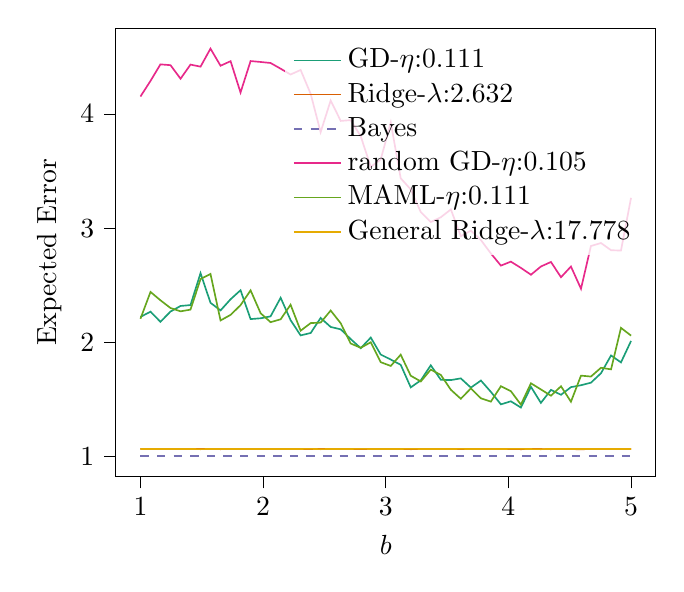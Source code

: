 % This file was created with tikzplotlib v0.10.1.
\begin{tikzpicture}

\definecolor{chocolate217952}{RGB}{217,95,2}
\definecolor{darkcyan27158119}{RGB}{27,158,119}
\definecolor{darkgray176}{RGB}{176,176,176}
\definecolor{deeppink23141138}{RGB}{231,41,138}
\definecolor{lightslategray117112179}{RGB}{117,112,179}
\definecolor{olivedrab10216630}{RGB}{102,166,30}
\definecolor{orange2301712}{RGB}{230,171,2}

\begin{axis}[
legend cell align={left},
legend style={fill opacity=0.8, draw opacity=1, text opacity=1, draw=none},
tick align=outside,
tick pos=left,
x grid style={darkgray176},
xlabel={\(\displaystyle b\)},
xmin=0.8, xmax=5.2,
xtick style={color=black},
y grid style={darkgray176},
ylabel={Expected Error},
ymin=0.821, ymax=4.753,
ytick style={color=black}
]
\addplot [semithick, darkcyan27158119]
table {%
1 2.221
1.082 2.267
1.163 2.178
1.245 2.268
1.327 2.317
1.408 2.325
1.49 2.605
1.571 2.345
1.653 2.278
1.735 2.376
1.816 2.455
1.898 2.202
1.98 2.209
2.061 2.226
2.143 2.389
2.224 2.193
2.306 2.059
2.388 2.08
2.469 2.212
2.551 2.133
2.633 2.112
2.714 2.027
2.796 1.947
2.878 2.04
2.959 1.891
3.041 1.847
3.122 1.801
3.204 1.603
3.286 1.665
3.367 1.797
3.449 1.67
3.531 1.667
3.612 1.682
3.694 1.601
3.776 1.663
3.857 1.564
3.939 1.454
4.02 1.481
4.102 1.426
4.184 1.608
4.265 1.467
4.347 1.581
4.429 1.538
4.51 1.605
4.592 1.622
4.673 1.644
4.755 1.727
4.837 1.883
4.918 1.822
5 2.01
};
\addlegendentry{GD-$\eta$:0.111}
\addplot [semithick, chocolate217952]
table {%
1 1.064
1.082 1.063
1.163 1.064
1.245 1.062
1.327 1.062
1.408 1.062
1.49 1.062
1.571 1.063
1.653 1.061
1.735 1.063
1.816 1.063
1.898 1.062
1.98 1.063
2.061 1.062
2.143 1.064
2.224 1.062
2.306 1.063
2.388 1.062
2.469 1.062
2.551 1.062
2.633 1.063
2.714 1.063
2.796 1.062
2.878 1.064
2.959 1.062
3.041 1.062
3.122 1.064
3.204 1.061
3.286 1.062
3.367 1.064
3.449 1.062
3.531 1.062
3.612 1.063
3.694 1.062
3.776 1.063
3.857 1.063
3.939 1.064
4.02 1.062
4.102 1.061
4.184 1.062
4.265 1.062
4.347 1.061
4.429 1.064
4.51 1.062
4.592 1.06
4.673 1.063
4.755 1.062
4.837 1.063
4.918 1.063
5 1.063
};
\addlegendentry{Ridge-$\lambda$:2.632}
\addplot [semithick, lightslategray117112179, dashed]
table {%
1 1.0
1.082 1.0
1.163 1.0
1.245 1.0
1.327 1.0
1.408 1.0
1.49 1.0
1.571 1.0
1.653 1.0
1.735 1.0
1.816 1.0
1.898 1.0
1.98 1.0
2.061 1.0
2.143 1.0
2.224 1.0
2.306 1.0
2.388 1.0
2.469 1.0
2.551 1.0
2.633 1.0
2.714 1.0
2.796 1.0
2.878 1.0
2.959 1.0
3.041 1.0
3.122 1.0
3.204 1.0
3.286 1.0
3.367 1.0
3.449 1.0
3.531 1.0
3.612 1.0
3.694 1.0
3.776 1.0
3.857 1.0
3.939 1.0
4.02 1.0
4.102 1.0
4.184 1.0
4.265 1.0
4.347 1.0
4.429 1.0
4.51 1.0
4.592 1.0
4.673 1.0
4.755 1.0
4.837 1.0
4.918 1.0
5 1.0
};
\addlegendentry{Bayes}
\addplot [semithick, deeppink23141138]
table {%
1 4.154
1.082 4.291
1.163 4.436
1.245 4.429
1.327 4.31
1.408 4.434
1.49 4.416
1.571 4.574
1.653 4.424
1.735 4.464
1.816 4.189
1.898 4.465
1.98 4.457
2.061 4.448
2.143 4.398
2.224 4.347
2.306 4.387
2.388 4.177
2.469 3.841
2.551 4.119
2.633 3.94
2.714 3.947
2.796 3.806
2.878 3.537
2.959 3.602
3.041 3.926
3.122 3.437
3.204 3.339
3.286 3.14
3.367 3.053
3.449 3.095
3.531 3.164
3.612 2.929
3.694 2.978
3.776 2.895
3.857 2.778
3.939 2.671
4.02 2.706
4.102 2.651
4.184 2.591
4.265 2.663
4.347 2.703
4.429 2.569
4.51 2.663
4.592 2.468
4.673 2.843
4.755 2.869
4.837 2.806
4.918 2.803
5 3.265
};
\addlegendentry{random GD-$\eta$:0.105}
\addplot [semithick, olivedrab10216630]
table {%
1 2.205
1.082 2.44
1.163 2.367
1.245 2.299
1.327 2.27
1.408 2.285
1.49 2.553
1.571 2.598
1.653 2.19
1.735 2.239
1.816 2.324
1.898 2.454
1.98 2.253
2.061 2.175
2.143 2.2
2.224 2.328
2.306 2.1
2.388 2.167
2.469 2.171
2.551 2.277
2.633 2.165
2.714 1.988
2.796 1.95
2.878 1.999
2.959 1.824
3.041 1.791
3.122 1.89
3.204 1.705
3.286 1.655
3.367 1.759
3.449 1.712
3.531 1.582
3.612 1.503
3.694 1.594
3.776 1.507
3.857 1.478
3.939 1.613
4.02 1.57
4.102 1.452
4.184 1.639
4.265 1.585
4.347 1.53
4.429 1.613
4.51 1.477
4.592 1.706
4.673 1.698
4.755 1.775
4.837 1.761
4.918 2.125
5 2.057
};
\addlegendentry{MAML-$\eta$:0.111}
\addplot [semithick, orange2301712]
table {%
1 1.062
1.082 1.062
1.163 1.062
1.245 1.063
1.327 1.062
1.408 1.063
1.49 1.061
1.571 1.063
1.653 1.063
1.735 1.063
1.816 1.063
1.898 1.062
1.98 1.063
2.061 1.063
2.143 1.062
2.224 1.063
2.306 1.063
2.388 1.064
2.469 1.061
2.551 1.063
2.633 1.062
2.714 1.063
2.796 1.064
2.878 1.063
2.959 1.062
3.041 1.063
3.122 1.063
3.204 1.064
3.286 1.063
3.367 1.063
3.449 1.063
3.531 1.062
3.612 1.064
3.694 1.062
3.776 1.062
3.857 1.062
3.939 1.062
4.02 1.064
4.102 1.064
4.184 1.062
4.265 1.061
4.347 1.063
4.429 1.063
4.51 1.062
4.592 1.062
4.673 1.063
4.755 1.063
4.837 1.062
4.918 1.062
5 1.062
};
\addlegendentry{General Ridge-$\lambda$:17.778}
\end{axis}

\end{tikzpicture}
